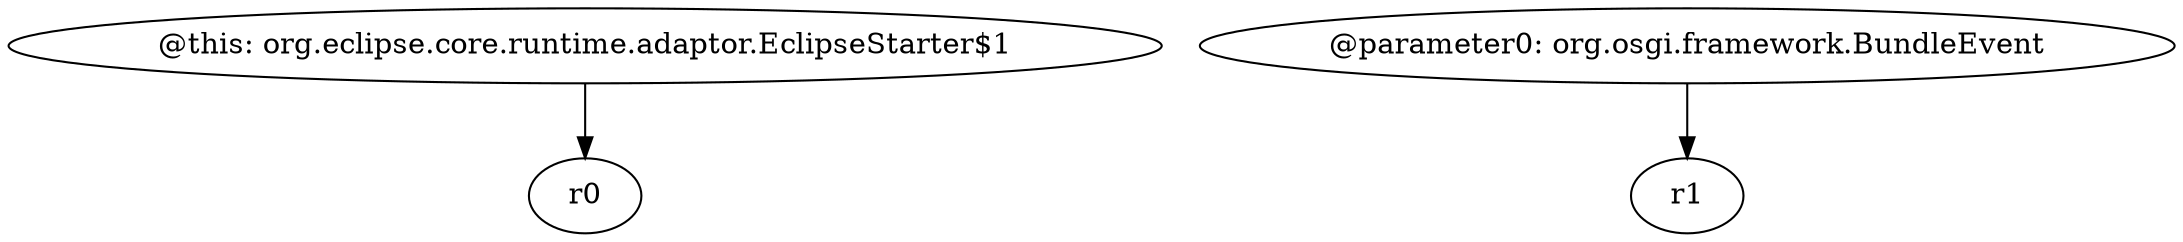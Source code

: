 digraph g {
0[label="@this: org.eclipse.core.runtime.adaptor.EclipseStarter$1"]
1[label="r0"]
0->1[label=""]
2[label="@parameter0: org.osgi.framework.BundleEvent"]
3[label="r1"]
2->3[label=""]
}